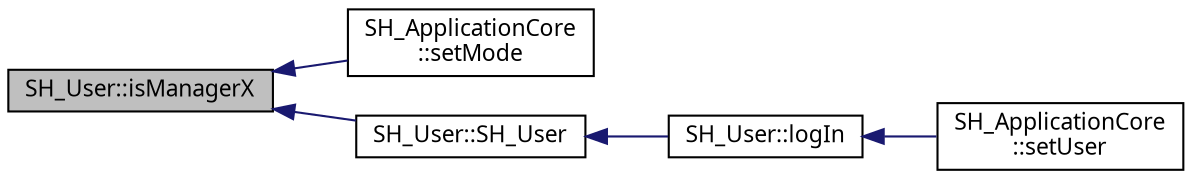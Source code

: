 digraph "SH_User::isManagerX"
{
 // INTERACTIVE_SVG=YES
  bgcolor="transparent";
  edge [fontname="Verdana",fontsize="11",labelfontname="Verdana",labelfontsize="11"];
  node [fontname="Verdana",fontsize="11",shape=record];
  rankdir="LR";
  Node1 [label="SH_User::isManagerX",height=0.2,width=0.4,color="black", fillcolor="grey75", style="filled" fontcolor="black"];
  Node1 -> Node2 [dir="back",color="midnightblue",fontsize="11",style="solid",fontname="Verdana"];
  Node2 [label="SH_ApplicationCore\l::setMode",height=0.2,width=0.4,color="black",URL="$classSH__ApplicationCore.html#a2bfe19528b27831332559d5d2cd24d25",tooltip="Modifie le mode dans lequel se trouve l&#39;application. "];
  Node1 -> Node3 [dir="back",color="midnightblue",fontsize="11",style="solid",fontname="Verdana"];
  Node3 [label="SH_User::SH_User",height=0.2,width=0.4,color="black",URL="$classSH__User.html#a96c0ebb3f11c1654935aaecb92295724"];
  Node3 -> Node4 [dir="back",color="midnightblue",fontsize="11",style="solid",fontname="Verdana"];
  Node4 [label="SH_User::logIn",height=0.2,width=0.4,color="black",URL="$classSH__User.html#a98e3e3ca706a6988e6d7af23ce8bb82a"];
  Node4 -> Node5 [dir="back",color="midnightblue",fontsize="11",style="solid",fontname="Verdana"];
  Node5 [label="SH_ApplicationCore\l::setUser",height=0.2,width=0.4,color="black",URL="$classSH__ApplicationCore.html#a2dd5c029a2ea348f1dfd0a60dea476e4",tooltip="Modifie l&#39;utilisateur actuel. "];
}

